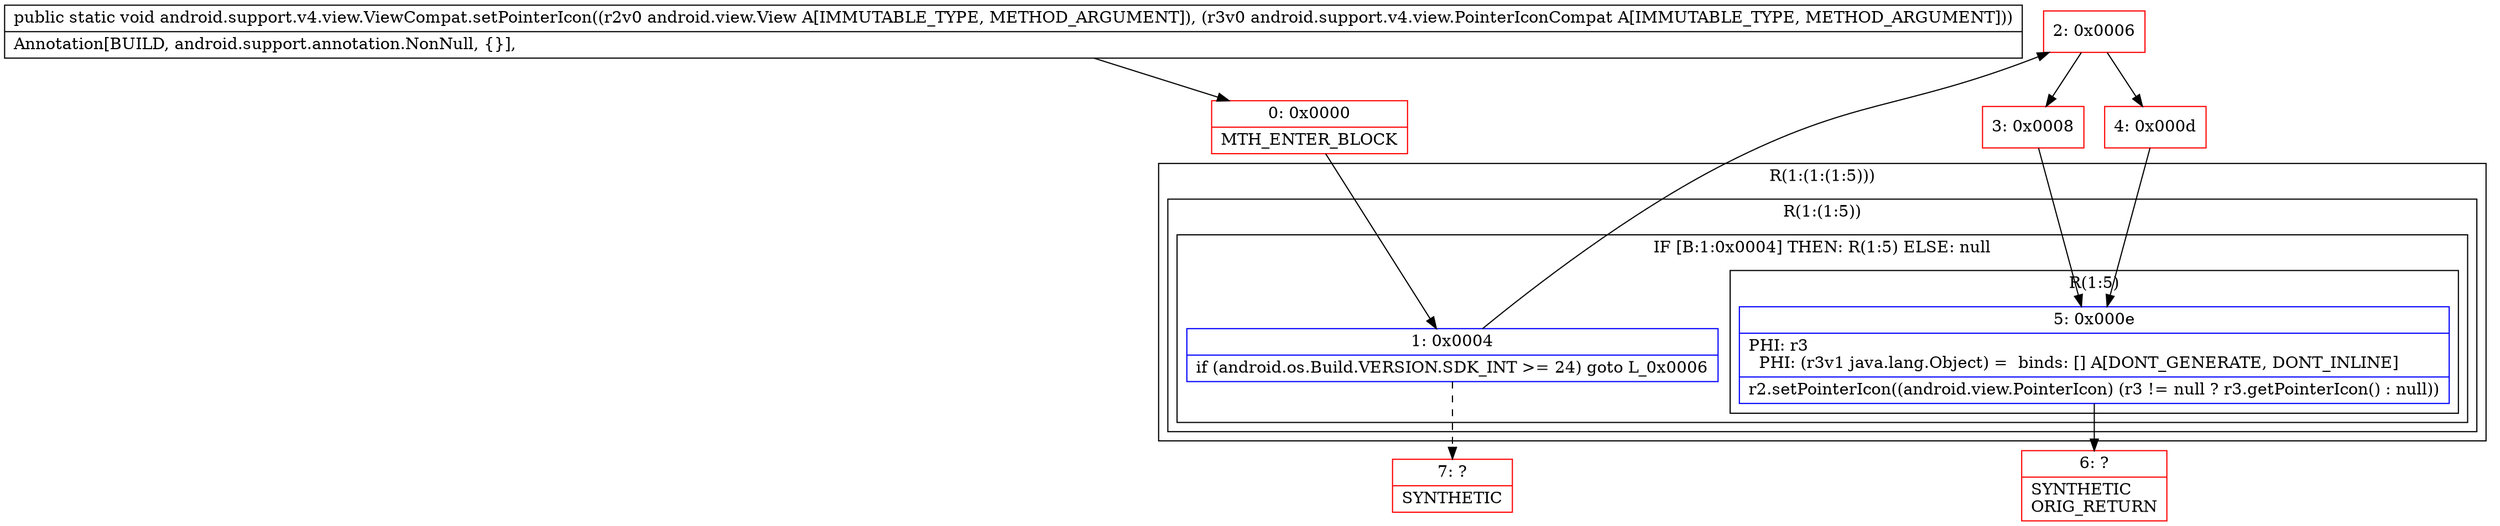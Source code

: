 digraph "CFG forandroid.support.v4.view.ViewCompat.setPointerIcon(Landroid\/view\/View;Landroid\/support\/v4\/view\/PointerIconCompat;)V" {
subgraph cluster_Region_43606539 {
label = "R(1:(1:(1:5)))";
node [shape=record,color=blue];
subgraph cluster_Region_1299498559 {
label = "R(1:(1:5))";
node [shape=record,color=blue];
subgraph cluster_IfRegion_290321435 {
label = "IF [B:1:0x0004] THEN: R(1:5) ELSE: null";
node [shape=record,color=blue];
Node_1 [shape=record,label="{1\:\ 0x0004|if (android.os.Build.VERSION.SDK_INT \>= 24) goto L_0x0006\l}"];
subgraph cluster_Region_7496593 {
label = "R(1:5)";
node [shape=record,color=blue];
Node_5 [shape=record,label="{5\:\ 0x000e|PHI: r3 \l  PHI: (r3v1 java.lang.Object) =  binds: [] A[DONT_GENERATE, DONT_INLINE]\l|r2.setPointerIcon((android.view.PointerIcon) (r3 != null ? r3.getPointerIcon() : null))\l}"];
}
}
}
}
Node_0 [shape=record,color=red,label="{0\:\ 0x0000|MTH_ENTER_BLOCK\l}"];
Node_2 [shape=record,color=red,label="{2\:\ 0x0006}"];
Node_3 [shape=record,color=red,label="{3\:\ 0x0008}"];
Node_4 [shape=record,color=red,label="{4\:\ 0x000d}"];
Node_6 [shape=record,color=red,label="{6\:\ ?|SYNTHETIC\lORIG_RETURN\l}"];
Node_7 [shape=record,color=red,label="{7\:\ ?|SYNTHETIC\l}"];
MethodNode[shape=record,label="{public static void android.support.v4.view.ViewCompat.setPointerIcon((r2v0 android.view.View A[IMMUTABLE_TYPE, METHOD_ARGUMENT]), (r3v0 android.support.v4.view.PointerIconCompat A[IMMUTABLE_TYPE, METHOD_ARGUMENT]))  | Annotation[BUILD, android.support.annotation.NonNull, \{\}], \l}"];
MethodNode -> Node_0;
Node_1 -> Node_2;
Node_1 -> Node_7[style=dashed];
Node_5 -> Node_6;
Node_0 -> Node_1;
Node_2 -> Node_3;
Node_2 -> Node_4;
Node_3 -> Node_5;
Node_4 -> Node_5;
}

